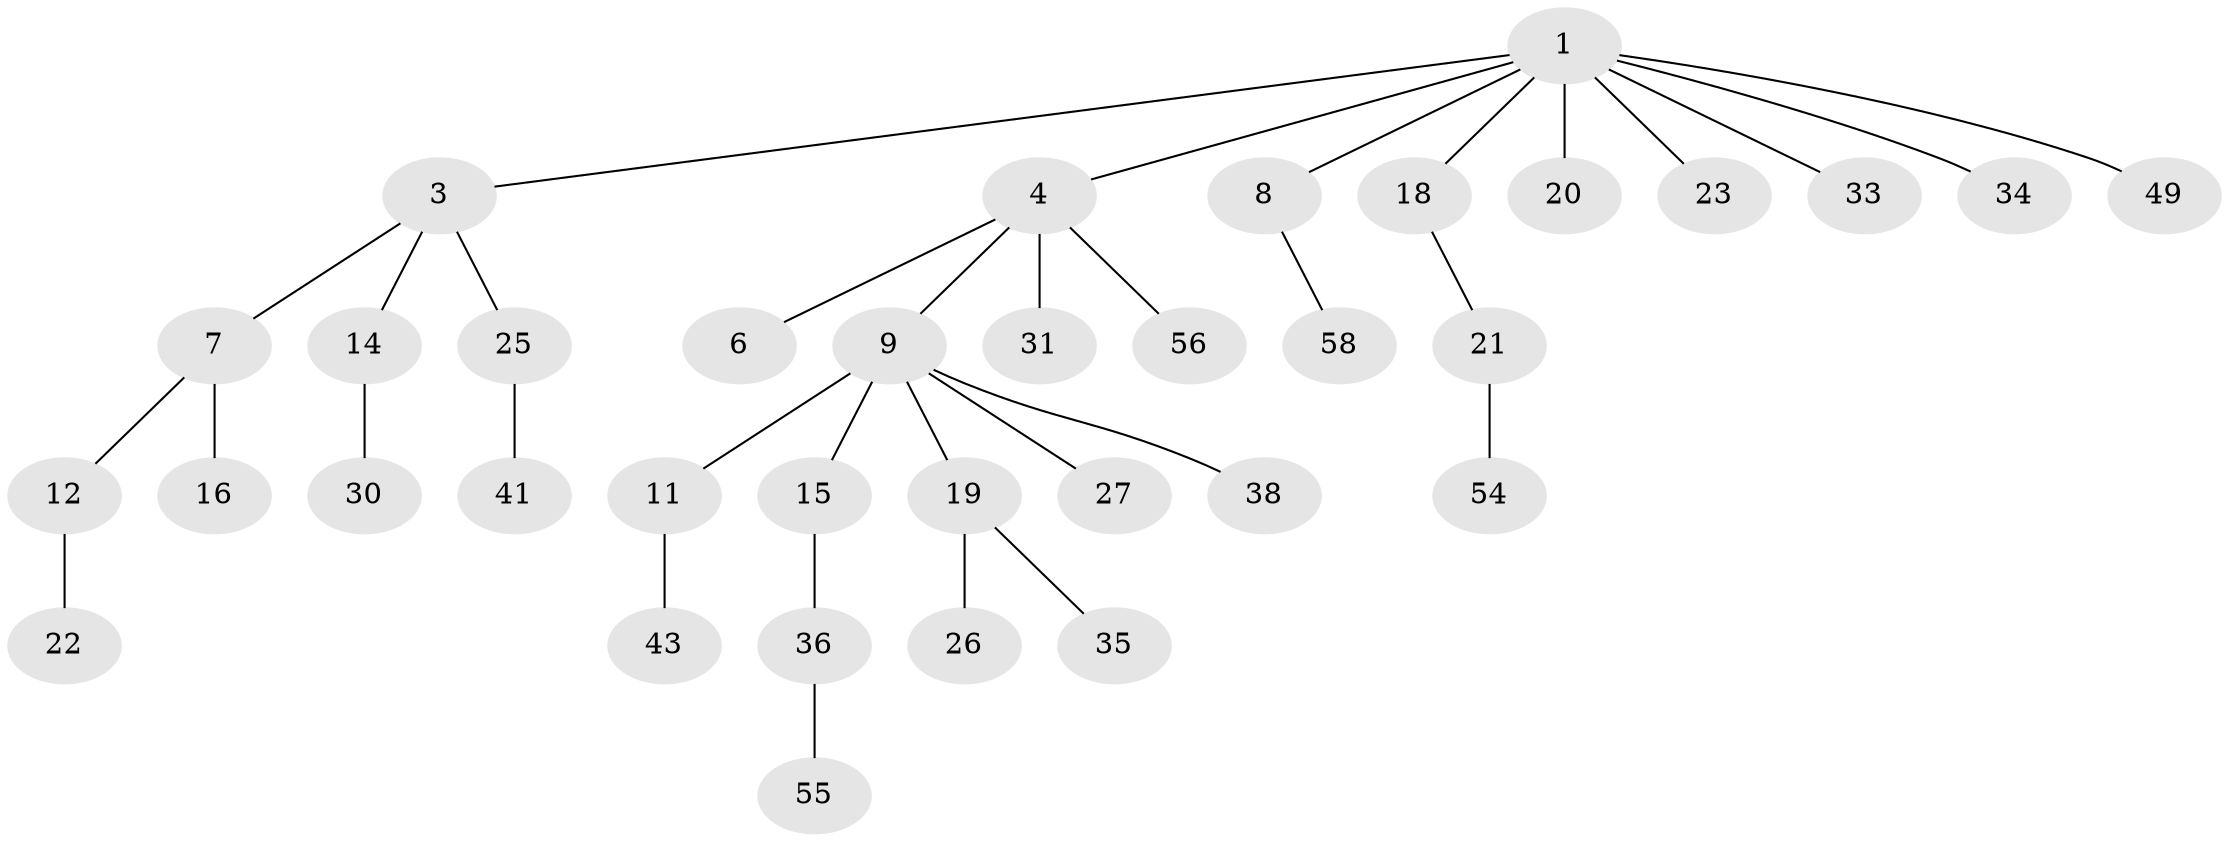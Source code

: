// original degree distribution, {5: 0.0847457627118644, 4: 0.06779661016949153, 2: 0.22033898305084745, 3: 0.1016949152542373, 1: 0.5254237288135594}
// Generated by graph-tools (version 1.1) at 2025/19/03/04/25 18:19:03]
// undirected, 35 vertices, 34 edges
graph export_dot {
graph [start="1"]
  node [color=gray90,style=filled];
  1 [super="+2+5"];
  3;
  4;
  6 [super="+39"];
  7;
  8 [super="+24+28"];
  9 [super="+10+46"];
  11 [super="+32"];
  12;
  14;
  15;
  16 [super="+29+53+37+17"];
  18;
  19;
  20;
  21;
  22;
  23;
  25 [super="+45+48+42"];
  26;
  27 [super="+47"];
  30;
  31;
  33 [super="+44+40"];
  34;
  35;
  36;
  38;
  41;
  43;
  49;
  54;
  55;
  56;
  58;
  1 -- 4;
  1 -- 8;
  1 -- 34;
  1 -- 18;
  1 -- 3;
  1 -- 20;
  1 -- 49;
  1 -- 23;
  1 -- 33;
  3 -- 7;
  3 -- 14;
  3 -- 25;
  4 -- 6;
  4 -- 9;
  4 -- 31;
  4 -- 56;
  7 -- 12;
  7 -- 16;
  8 -- 58;
  9 -- 15;
  9 -- 38;
  9 -- 27;
  9 -- 19;
  9 -- 11;
  11 -- 43;
  12 -- 22;
  14 -- 30;
  15 -- 36;
  18 -- 21;
  19 -- 26;
  19 -- 35;
  21 -- 54;
  25 -- 41;
  36 -- 55;
}
